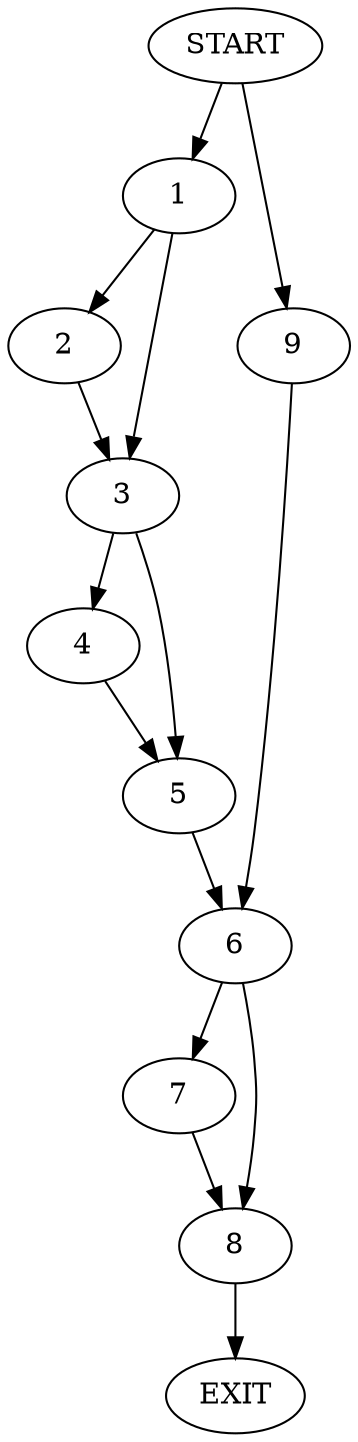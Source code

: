 digraph {
0 [label="START"]
10 [label="EXIT"]
0 -> 1
1 -> 2
1 -> 3
3 -> 4
3 -> 5
2 -> 3
4 -> 5
5 -> 6
6 -> 7
6 -> 8
0 -> 9
9 -> 6
8 -> 10
7 -> 8
}
